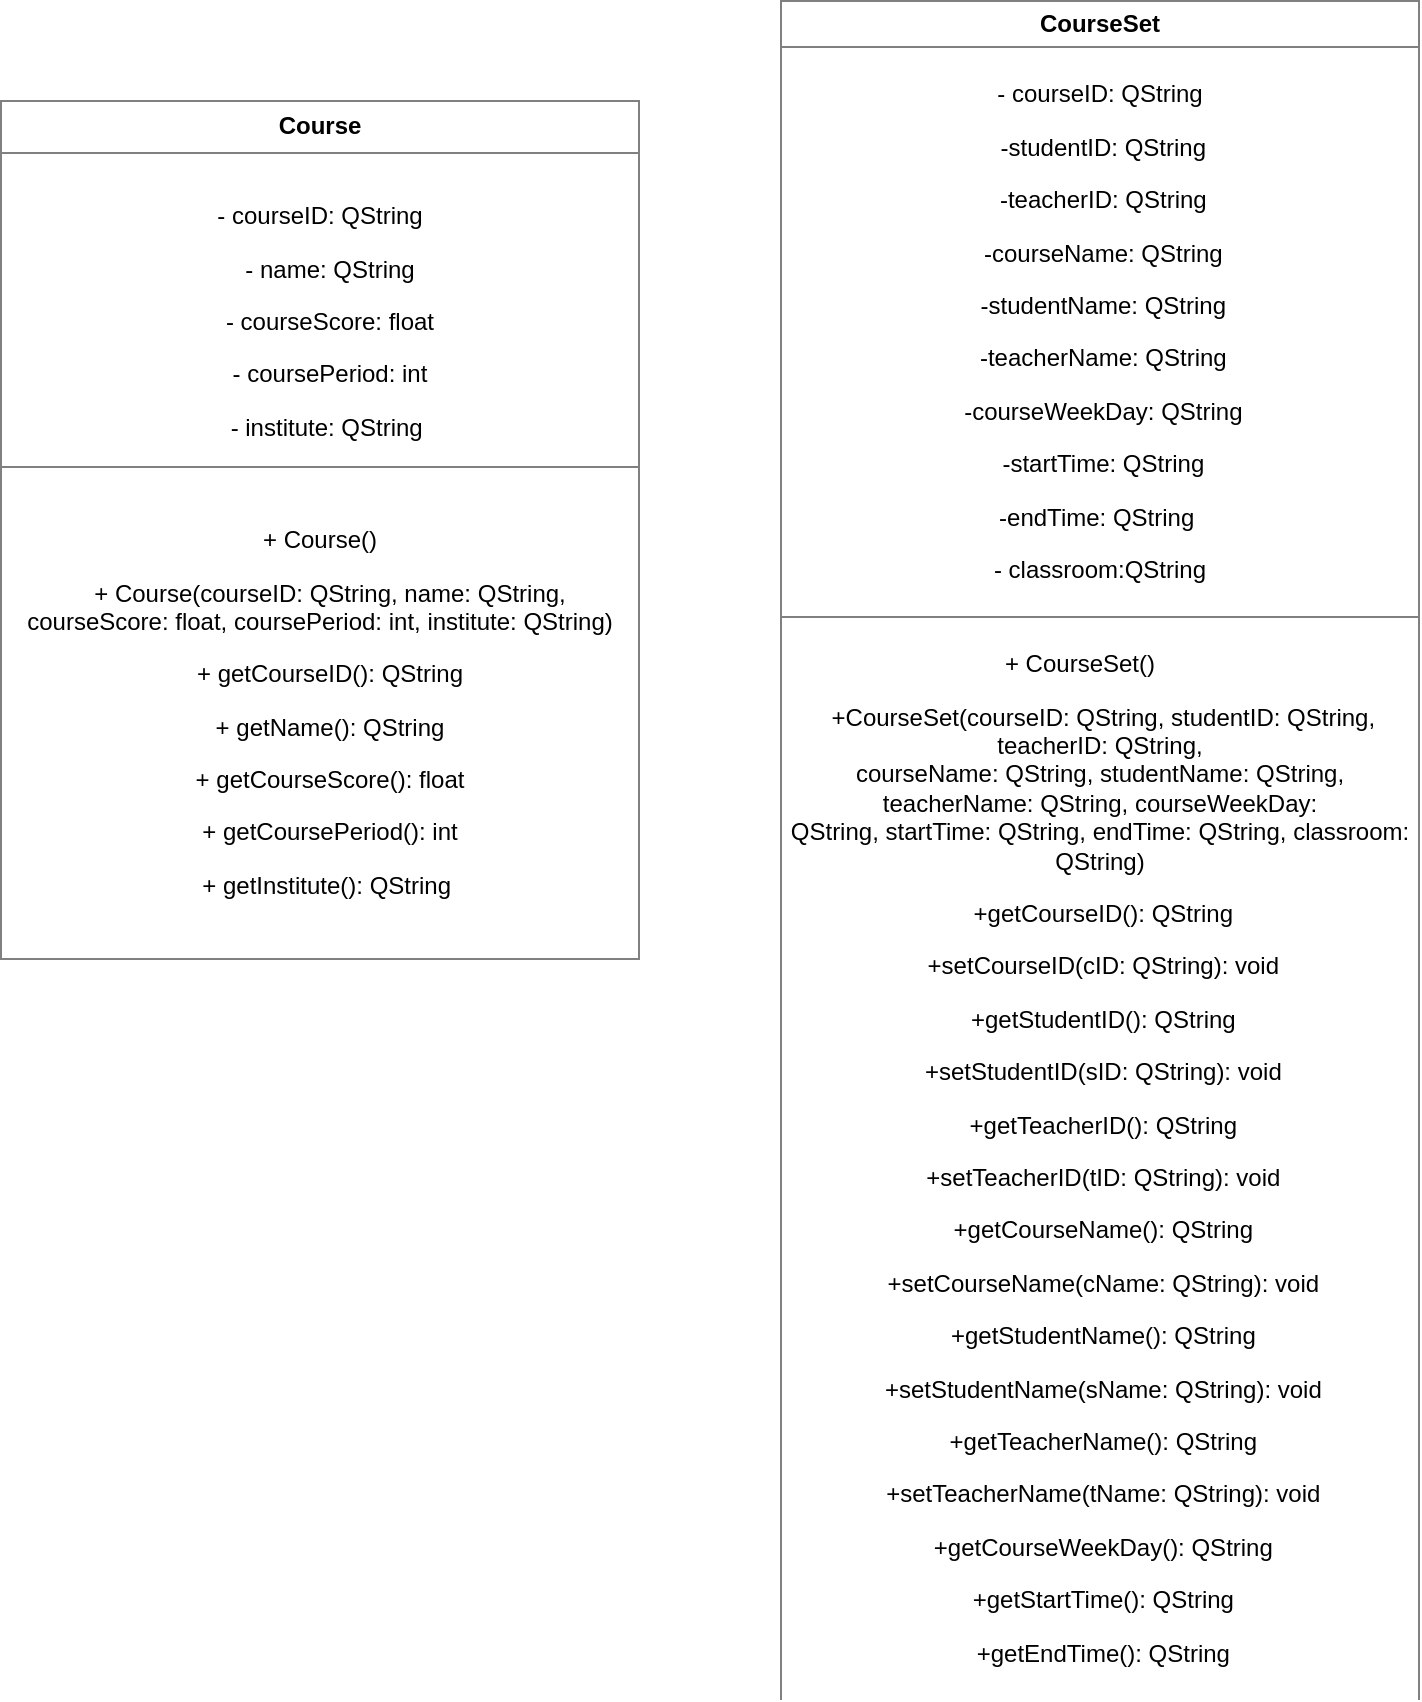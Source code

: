 <mxfile>
    <diagram id="jeAPqDdlY-8KCh-kH8RB" name="第 1 页">
        <mxGraphModel dx="1022" dy="571" grid="1" gridSize="10" guides="1" tooltips="1" connect="1" arrows="1" fold="1" page="1" pageScale="1" pageWidth="827" pageHeight="1169" math="0" shadow="0">
            <root>
                <mxCell id="0"/>
                <mxCell id="1" parent="0"/>
                <mxCell id="2" value="&lt;table border=&quot;1&quot; width=&quot;100%&quot; height=&quot;100%&quot; cellpadding=&quot;4&quot; style=&quot;width:100%;height:100%;border-collapse:collapse;&quot;&gt;&lt;tbody&gt;&lt;tr&gt;&lt;th align=&quot;center&quot;&gt;Course&lt;br&gt;&lt;/th&gt;&lt;/tr&gt;&lt;tr&gt;&lt;td align=&quot;center&quot;&gt;&lt;p class=&quot;MsoNormal&quot;&gt;&lt;span lang=&quot;EN-US&quot;&gt;- courseID: QString&lt;/span&gt;&lt;/p&gt;&lt;p class=&quot;MsoNormal&quot;&gt;&lt;span lang=&quot;EN-US&quot;&gt;&amp;nbsp; &amp;nbsp;- name: QString&lt;/span&gt;&lt;/p&gt;&lt;p class=&quot;MsoNormal&quot;&gt;&lt;span lang=&quot;EN-US&quot;&gt;&amp;nbsp; &amp;nbsp;- courseScore: float&lt;/span&gt;&lt;/p&gt;&lt;p class=&quot;MsoNormal&quot;&gt;&lt;span lang=&quot;EN-US&quot;&gt;&amp;nbsp; &amp;nbsp;- coursePeriod: int&lt;/span&gt;&lt;/p&gt;&lt;span lang=&quot;EN-US&quot;&gt;&amp;nbsp; &amp;nbsp;- institute: QString&amp;nbsp;&lt;/span&gt;&lt;br&gt;&lt;/td&gt;&lt;/tr&gt;&lt;tr&gt;&lt;td align=&quot;center&quot;&gt;&lt;p class=&quot;MsoNormal&quot;&gt;&lt;span lang=&quot;EN-US&quot;&gt;+ Course()&lt;/span&gt;&lt;/p&gt;&lt;p class=&quot;MsoNormal&quot;&gt;&lt;span lang=&quot;EN-US&quot;&gt;&amp;nbsp; &amp;nbsp;+ Course(courseID: QString, name: QString,&lt;br&gt;courseScore: float, coursePeriod: int, institute: QString)&lt;/span&gt;&lt;/p&gt;&lt;p class=&quot;MsoNormal&quot;&gt;&lt;span lang=&quot;EN-US&quot;&gt;&amp;nbsp; &amp;nbsp;+ getCourseID(): QString&lt;/span&gt;&lt;/p&gt;&lt;p class=&quot;MsoNormal&quot;&gt;&lt;span lang=&quot;EN-US&quot;&gt;&amp;nbsp; &amp;nbsp;+ getName(): QString&lt;/span&gt;&lt;/p&gt;&lt;p class=&quot;MsoNormal&quot;&gt;&lt;span lang=&quot;EN-US&quot;&gt;&amp;nbsp; &amp;nbsp;+ getCourseScore(): float&lt;/span&gt;&lt;/p&gt;&lt;p class=&quot;MsoNormal&quot;&gt;&lt;span lang=&quot;EN-US&quot;&gt;&amp;nbsp; &amp;nbsp;+ getCoursePeriod(): int&lt;/span&gt;&lt;/p&gt;&lt;p class=&quot;MsoNormal&quot;&gt;&lt;span lang=&quot;EN-US&quot;&gt;&amp;nbsp; &amp;nbsp;+ getInstitute(): QString&amp;nbsp;&lt;/span&gt;&lt;/p&gt;&lt;/td&gt;&lt;/tr&gt;&lt;/tbody&gt;&lt;/table&gt;" style="text;html=1;whiteSpace=wrap;strokeColor=none;fillColor=none;overflow=fill;" vertex="1" parent="1">
                    <mxGeometry x="80" y="80" width="320" height="430" as="geometry"/>
                </mxCell>
                <mxCell id="3" value="&lt;table border=&quot;1&quot; width=&quot;100%&quot; height=&quot;100%&quot; cellpadding=&quot;4&quot; style=&quot;width:100%;height:100%;border-collapse:collapse;&quot;&gt;&lt;tbody&gt;&lt;tr&gt;&lt;th align=&quot;center&quot;&gt;CourseSet&lt;br&gt;&lt;/th&gt;&lt;/tr&gt;&lt;tr&gt;&lt;td align=&quot;center&quot;&gt;&lt;p class=&quot;MsoNormal&quot;&gt;&lt;span lang=&quot;EN-US&quot;&gt;- courseID: QString &lt;/span&gt;&lt;/p&gt;&lt;p class=&quot;MsoNormal&quot;&gt;&lt;span lang=&quot;EN-US&quot;&gt;&amp;nbsp;-studentID: QString&lt;/span&gt;&lt;/p&gt;&lt;p class=&quot;MsoNormal&quot;&gt;&lt;span lang=&quot;EN-US&quot;&gt;&amp;nbsp;-teacherID: QString&lt;/span&gt;&lt;/p&gt;&lt;p class=&quot;MsoNormal&quot;&gt;&lt;span lang=&quot;EN-US&quot;&gt;&amp;nbsp;-courseName: QString&lt;/span&gt;&lt;/p&gt;&lt;p class=&quot;MsoNormal&quot;&gt;&lt;span lang=&quot;EN-US&quot;&gt;&amp;nbsp;-studentName: QString&lt;/span&gt;&lt;/p&gt;&lt;p class=&quot;MsoNormal&quot;&gt;&lt;span lang=&quot;EN-US&quot;&gt;&amp;nbsp;-teacherName: QString&lt;/span&gt;&lt;/p&gt;&lt;p class=&quot;MsoNormal&quot;&gt;&lt;span lang=&quot;EN-US&quot;&gt;&amp;nbsp;-courseWeekDay: QString&lt;/span&gt;&lt;/p&gt;&lt;p class=&quot;MsoNormal&quot;&gt;&lt;span lang=&quot;EN-US&quot;&gt;&amp;nbsp;-startTime: QString &lt;/span&gt;&lt;/p&gt;&lt;p class=&quot;MsoNormal&quot;&gt;&lt;span lang=&quot;EN-US&quot;&gt;&amp;nbsp;-endTime: QString&amp;nbsp;&amp;nbsp;&lt;/span&gt;&lt;/p&gt;&lt;p class=&quot;MsoNormal&quot;&gt;&lt;span lang=&quot;EN-US&quot;&gt;&amp;nbsp;- classroom:QString&amp;nbsp;&lt;/span&gt;&lt;br&gt;&lt;/p&gt;&lt;/td&gt;&lt;/tr&gt;&lt;tr&gt;&lt;td align=&quot;center&quot;&gt;&lt;p class=&quot;MsoNormal&quot;&gt;&lt;span lang=&quot;EN-US&quot;&gt;+ CourseSet()&amp;nbsp;&amp;nbsp;&amp;nbsp;&amp;nbsp;&amp;nbsp;&amp;nbsp; &lt;/span&gt;&lt;/p&gt;&lt;p class=&quot;MsoNormal&quot;&gt;&lt;span lang=&quot;EN-US&quot;&gt;&amp;nbsp;+CourseSet(courseID: QString, studentID: QString, teacherID: QString,&lt;br&gt;courseName: QString, studentName: QString, teacherName: QString, courseWeekDay:&lt;br&gt;QString, startTime: QString, endTime: QString, classroom: QString) &lt;/span&gt;&lt;/p&gt;&lt;p class=&quot;MsoNormal&quot;&gt;&lt;span lang=&quot;EN-US&quot;&gt;&amp;nbsp;+getCourseID(): QString &lt;/span&gt;&lt;/p&gt;&lt;p class=&quot;MsoNormal&quot;&gt;&lt;span lang=&quot;EN-US&quot;&gt;&amp;nbsp;+setCourseID(cID: QString): void &lt;/span&gt;&lt;/p&gt;&lt;p class=&quot;MsoNormal&quot;&gt;&lt;span lang=&quot;EN-US&quot;&gt;&amp;nbsp;+getStudentID(): QString &lt;/span&gt;&lt;/p&gt;&lt;p class=&quot;MsoNormal&quot;&gt;&lt;span lang=&quot;EN-US&quot;&gt;&amp;nbsp;+setStudentID(sID: QString): void &lt;/span&gt;&lt;/p&gt;&lt;p class=&quot;MsoNormal&quot;&gt;&lt;span lang=&quot;EN-US&quot;&gt;&amp;nbsp;+getTeacherID(): QString &lt;/span&gt;&lt;/p&gt;&lt;p class=&quot;MsoNormal&quot;&gt;&lt;span lang=&quot;EN-US&quot;&gt;&amp;nbsp;+setTeacherID(tID: QString): void &lt;/span&gt;&lt;/p&gt;&lt;p class=&quot;MsoNormal&quot;&gt;&lt;span lang=&quot;EN-US&quot;&gt;&amp;nbsp;+getCourseName(): QString &lt;/span&gt;&lt;/p&gt;&lt;p class=&quot;MsoNormal&quot;&gt;&lt;span lang=&quot;EN-US&quot;&gt;&amp;nbsp;+setCourseName(cName: QString): void &lt;/span&gt;&lt;/p&gt;&lt;p class=&quot;MsoNormal&quot;&gt;&lt;span lang=&quot;EN-US&quot;&gt;&amp;nbsp;+getStudentName(): QString &lt;/span&gt;&lt;/p&gt;&lt;p class=&quot;MsoNormal&quot;&gt;&lt;span lang=&quot;EN-US&quot;&gt;&amp;nbsp;+setStudentName(sName: QString): void &lt;/span&gt;&lt;/p&gt;&lt;p class=&quot;MsoNormal&quot;&gt;&lt;span lang=&quot;EN-US&quot;&gt;&amp;nbsp;+getTeacherName(): QString &lt;/span&gt;&lt;/p&gt;&lt;p class=&quot;MsoNormal&quot;&gt;&lt;span lang=&quot;EN-US&quot;&gt;&amp;nbsp;+setTeacherName(tName: QString): void &lt;/span&gt;&lt;/p&gt;&lt;p class=&quot;MsoNormal&quot;&gt;&lt;span lang=&quot;EN-US&quot;&gt;&amp;nbsp;+getCourseWeekDay(): QString &lt;/span&gt;&lt;/p&gt;&lt;p class=&quot;MsoNormal&quot;&gt;&lt;span lang=&quot;EN-US&quot;&gt;&amp;nbsp;+getStartTime(): QString &lt;/span&gt;&lt;/p&gt;&lt;p class=&quot;MsoNormal&quot;&gt;&lt;span lang=&quot;EN-US&quot;&gt;&amp;nbsp;+getEndTime(): QString &lt;/span&gt;&lt;/p&gt;&lt;p class=&quot;MsoNormal&quot;&gt;&lt;br&gt;&lt;br&gt;&lt;br&gt;&lt;br&gt;&lt;br&gt;&lt;br&gt;&lt;br&gt;&lt;br&gt;&lt;br&gt;&lt;br&gt;&lt;br&gt;&lt;br&gt;&lt;br&gt;&lt;br&gt;&lt;br&gt;&lt;br&gt;&lt;br&gt;&lt;br&gt;&lt;br&gt;&lt;br&gt;&lt;br&gt;&lt;br&gt;&lt;br&gt;&lt;br&gt;&lt;br&gt;&lt;br&gt;&lt;br&gt;&lt;br&gt;&lt;br&gt;&lt;br&gt;&lt;br&gt;&lt;br&gt;&lt;br&gt;&lt;br&gt;&lt;/p&gt;&lt;p class=&quot;MsoNormal&quot;&gt;&lt;span lang=&quot;EN-US&quot;&gt;&amp;nbsp;+&lt;br&gt;getClassroom(): QString&amp;nbsp;&lt;/span&gt;&lt;/p&gt;&lt;/td&gt;&lt;/tr&gt;&lt;/tbody&gt;&lt;/table&gt;" style="text;html=1;whiteSpace=wrap;strokeColor=none;fillColor=none;overflow=fill;" vertex="1" parent="1">
                    <mxGeometry x="470" y="30" width="320" height="850" as="geometry"/>
                </mxCell>
            </root>
        </mxGraphModel>
    </diagram>
</mxfile>